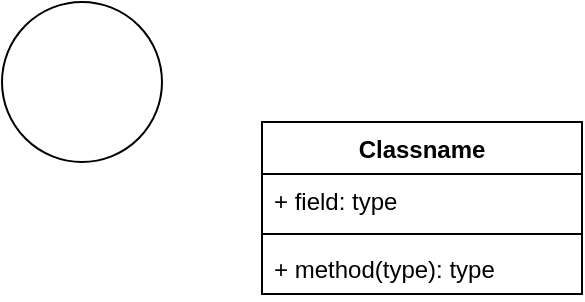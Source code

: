 <mxfile version="16.2.7" type="github"><diagram id="CrLj3X9z7ieBR8Cq9rCk" name="Page-1"><mxGraphModel dx="1209" dy="749" grid="1" gridSize="10" guides="1" tooltips="1" connect="1" arrows="1" fold="1" page="1" pageScale="1" pageWidth="827" pageHeight="1169" math="0" shadow="0"><root><mxCell id="0"/><mxCell id="1" parent="0"/><mxCell id="OYXxx6GnJ1YH08dWUHwO-1" value="" style="ellipse;whiteSpace=wrap;html=1;aspect=fixed;" vertex="1" parent="1"><mxGeometry x="240" y="140" width="80" height="80" as="geometry"/></mxCell><mxCell id="OYXxx6GnJ1YH08dWUHwO-2" value="Classname" style="swimlane;fontStyle=1;align=center;verticalAlign=top;childLayout=stackLayout;horizontal=1;startSize=26;horizontalStack=0;resizeParent=1;resizeParentMax=0;resizeLast=0;collapsible=1;marginBottom=0;" vertex="1" parent="1"><mxGeometry x="370" y="200" width="160" height="86" as="geometry"/></mxCell><mxCell id="OYXxx6GnJ1YH08dWUHwO-3" value="+ field: type" style="text;strokeColor=none;fillColor=none;align=left;verticalAlign=top;spacingLeft=4;spacingRight=4;overflow=hidden;rotatable=0;points=[[0,0.5],[1,0.5]];portConstraint=eastwest;" vertex="1" parent="OYXxx6GnJ1YH08dWUHwO-2"><mxGeometry y="26" width="160" height="26" as="geometry"/></mxCell><mxCell id="OYXxx6GnJ1YH08dWUHwO-4" value="" style="line;strokeWidth=1;fillColor=none;align=left;verticalAlign=middle;spacingTop=-1;spacingLeft=3;spacingRight=3;rotatable=0;labelPosition=right;points=[];portConstraint=eastwest;" vertex="1" parent="OYXxx6GnJ1YH08dWUHwO-2"><mxGeometry y="52" width="160" height="8" as="geometry"/></mxCell><mxCell id="OYXxx6GnJ1YH08dWUHwO-5" value="+ method(type): type" style="text;strokeColor=none;fillColor=none;align=left;verticalAlign=top;spacingLeft=4;spacingRight=4;overflow=hidden;rotatable=0;points=[[0,0.5],[1,0.5]];portConstraint=eastwest;" vertex="1" parent="OYXxx6GnJ1YH08dWUHwO-2"><mxGeometry y="60" width="160" height="26" as="geometry"/></mxCell></root></mxGraphModel></diagram></mxfile>